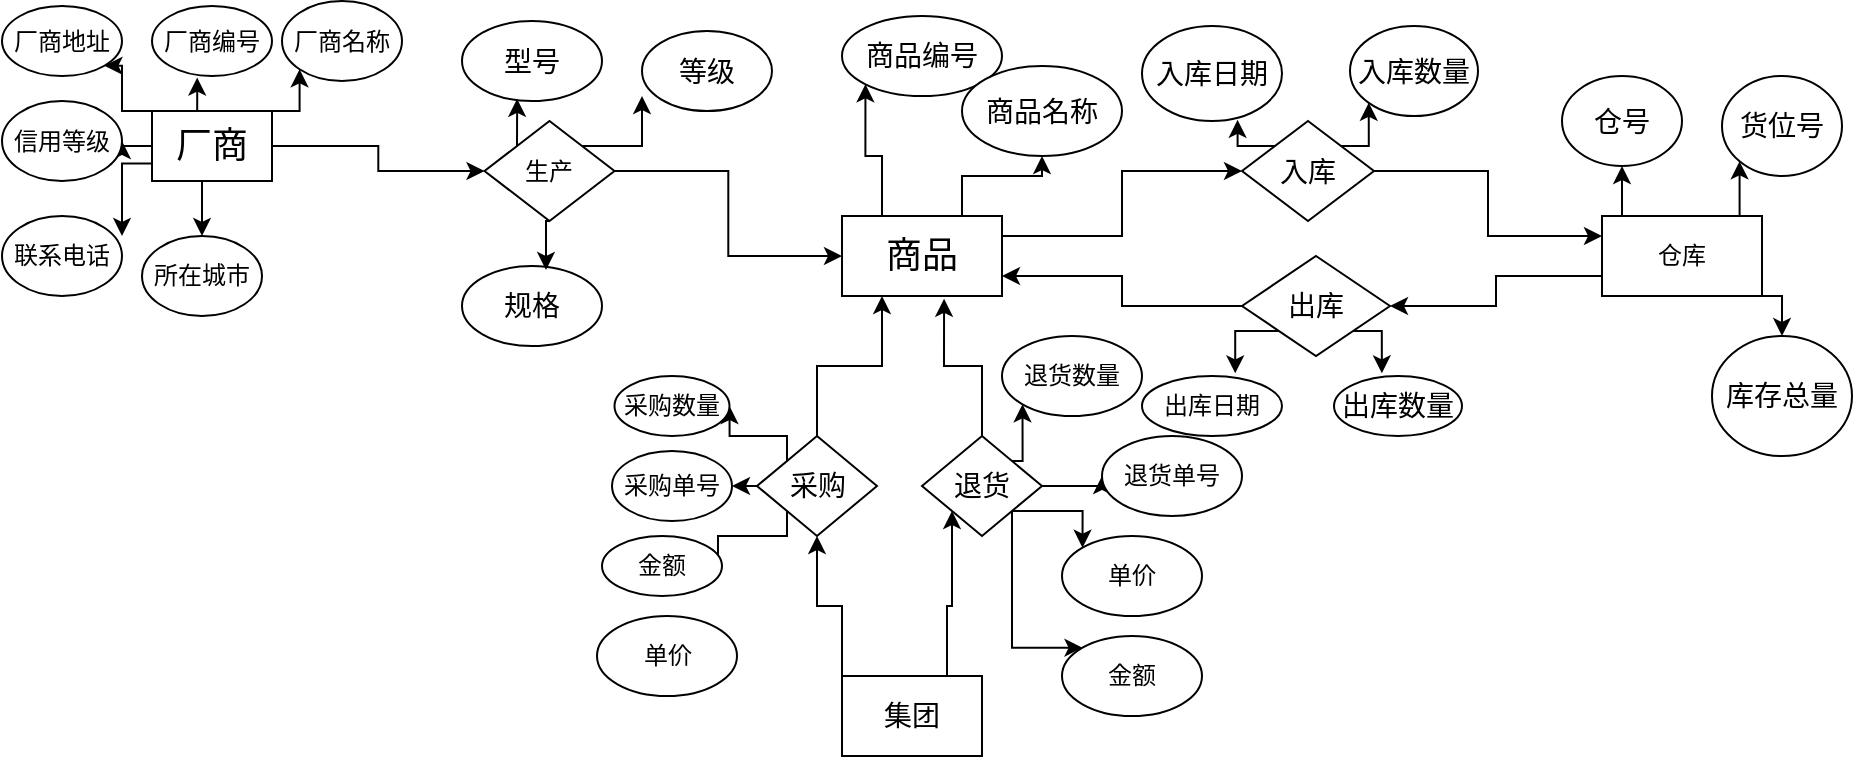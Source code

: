 <mxfile version="14.7.6" type="github">
  <diagram id="lPlMlr1b4dtAC2aUXnJ3" name="Page-1">
    <mxGraphModel dx="2105" dy="544" grid="1" gridSize="10" guides="1" tooltips="1" connect="1" arrows="1" fold="1" page="1" pageScale="1" pageWidth="827" pageHeight="1169" math="0" shadow="0">
      <root>
        <mxCell id="0" />
        <mxCell id="1" parent="0" />
        <mxCell id="IH7Bf5Sb94eKpPAkO9Rj-37" style="edgeStyle=orthogonalEdgeStyle;rounded=0;orthogonalLoop=1;jettySize=auto;html=1;exitX=1;exitY=0.25;exitDx=0;exitDy=0;" edge="1" parent="1" source="IH7Bf5Sb94eKpPAkO9Rj-1" target="IH7Bf5Sb94eKpPAkO9Rj-18">
          <mxGeometry relative="1" as="geometry" />
        </mxCell>
        <mxCell id="IH7Bf5Sb94eKpPAkO9Rj-65" style="edgeStyle=orthogonalEdgeStyle;rounded=0;orthogonalLoop=1;jettySize=auto;html=1;exitX=0.25;exitY=0;exitDx=0;exitDy=0;entryX=0;entryY=1;entryDx=0;entryDy=0;" edge="1" parent="1" source="IH7Bf5Sb94eKpPAkO9Rj-1" target="IH7Bf5Sb94eKpPAkO9Rj-4">
          <mxGeometry relative="1" as="geometry" />
        </mxCell>
        <mxCell id="IH7Bf5Sb94eKpPAkO9Rj-66" style="edgeStyle=orthogonalEdgeStyle;rounded=0;orthogonalLoop=1;jettySize=auto;html=1;exitX=0.75;exitY=0;exitDx=0;exitDy=0;entryX=0.5;entryY=1;entryDx=0;entryDy=0;" edge="1" parent="1" source="IH7Bf5Sb94eKpPAkO9Rj-1" target="IH7Bf5Sb94eKpPAkO9Rj-11">
          <mxGeometry relative="1" as="geometry" />
        </mxCell>
        <mxCell id="IH7Bf5Sb94eKpPAkO9Rj-1" value="&lt;font style=&quot;font-size: 18px&quot;&gt;商品&lt;/font&gt;" style="rounded=0;whiteSpace=wrap;html=1;" vertex="1" parent="1">
          <mxGeometry x="160" y="130" width="80" height="40" as="geometry" />
        </mxCell>
        <mxCell id="IH7Bf5Sb94eKpPAkO9Rj-4" value="&lt;font style=&quot;font-size: 14px&quot;&gt;商品编号&lt;/font&gt;" style="ellipse;whiteSpace=wrap;html=1;" vertex="1" parent="1">
          <mxGeometry x="160" y="30" width="80" height="40" as="geometry" />
        </mxCell>
        <mxCell id="IH7Bf5Sb94eKpPAkO9Rj-6" value="&lt;font style=&quot;font-size: 14px&quot;&gt;型号&lt;/font&gt;" style="ellipse;whiteSpace=wrap;html=1;" vertex="1" parent="1">
          <mxGeometry x="-30" y="32.5" width="70" height="40" as="geometry" />
        </mxCell>
        <mxCell id="IH7Bf5Sb94eKpPAkO9Rj-9" value="&lt;font style=&quot;font-size: 14px&quot;&gt;规格&lt;/font&gt;" style="ellipse;whiteSpace=wrap;html=1;" vertex="1" parent="1">
          <mxGeometry x="-30" y="155" width="70" height="40" as="geometry" />
        </mxCell>
        <mxCell id="IH7Bf5Sb94eKpPAkO9Rj-11" value="&lt;font style=&quot;font-size: 14px&quot;&gt;商品名称&lt;/font&gt;" style="ellipse;whiteSpace=wrap;html=1;" vertex="1" parent="1">
          <mxGeometry x="220" y="55" width="80" height="45" as="geometry" />
        </mxCell>
        <mxCell id="IH7Bf5Sb94eKpPAkO9Rj-13" value="&lt;font style=&quot;font-size: 14px&quot;&gt;等级&lt;/font&gt;" style="ellipse;whiteSpace=wrap;html=1;" vertex="1" parent="1">
          <mxGeometry x="60" y="37.5" width="65" height="40" as="geometry" />
        </mxCell>
        <mxCell id="IH7Bf5Sb94eKpPAkO9Rj-20" style="edgeStyle=orthogonalEdgeStyle;rounded=0;orthogonalLoop=1;jettySize=auto;html=1;exitX=0;exitY=0;exitDx=0;exitDy=0;entryX=0.683;entryY=0.988;entryDx=0;entryDy=0;entryPerimeter=0;" edge="1" parent="1" source="IH7Bf5Sb94eKpPAkO9Rj-18" target="IH7Bf5Sb94eKpPAkO9Rj-19">
          <mxGeometry relative="1" as="geometry" />
        </mxCell>
        <mxCell id="IH7Bf5Sb94eKpPAkO9Rj-22" style="edgeStyle=orthogonalEdgeStyle;rounded=0;orthogonalLoop=1;jettySize=auto;html=1;exitX=1;exitY=0;exitDx=0;exitDy=0;entryX=0;entryY=1;entryDx=0;entryDy=0;" edge="1" parent="1" source="IH7Bf5Sb94eKpPAkO9Rj-18" target="IH7Bf5Sb94eKpPAkO9Rj-21">
          <mxGeometry relative="1" as="geometry" />
        </mxCell>
        <mxCell id="IH7Bf5Sb94eKpPAkO9Rj-38" style="edgeStyle=orthogonalEdgeStyle;rounded=0;orthogonalLoop=1;jettySize=auto;html=1;exitX=1;exitY=0.5;exitDx=0;exitDy=0;entryX=0;entryY=0.25;entryDx=0;entryDy=0;" edge="1" parent="1" source="IH7Bf5Sb94eKpPAkO9Rj-18" target="IH7Bf5Sb94eKpPAkO9Rj-28">
          <mxGeometry relative="1" as="geometry">
            <mxPoint x="490" y="150" as="targetPoint" />
          </mxGeometry>
        </mxCell>
        <mxCell id="IH7Bf5Sb94eKpPAkO9Rj-18" value="&lt;font style=&quot;font-size: 14px&quot;&gt;入库&lt;/font&gt;" style="rhombus;whiteSpace=wrap;html=1;" vertex="1" parent="1">
          <mxGeometry x="360" y="82.5" width="66" height="50" as="geometry" />
        </mxCell>
        <mxCell id="IH7Bf5Sb94eKpPAkO9Rj-19" value="&lt;font style=&quot;font-size: 14px&quot;&gt;入库日期&lt;/font&gt;" style="ellipse;whiteSpace=wrap;html=1;" vertex="1" parent="1">
          <mxGeometry x="310" y="35" width="70" height="47.5" as="geometry" />
        </mxCell>
        <mxCell id="IH7Bf5Sb94eKpPAkO9Rj-21" value="&lt;font style=&quot;font-size: 14px&quot;&gt;入库数量&lt;/font&gt;" style="ellipse;whiteSpace=wrap;html=1;" vertex="1" parent="1">
          <mxGeometry x="414" y="35" width="64" height="45" as="geometry" />
        </mxCell>
        <mxCell id="IH7Bf5Sb94eKpPAkO9Rj-26" style="edgeStyle=orthogonalEdgeStyle;rounded=0;orthogonalLoop=1;jettySize=auto;html=1;exitX=0;exitY=1;exitDx=0;exitDy=0;entryX=0.666;entryY=-0.044;entryDx=0;entryDy=0;entryPerimeter=0;" edge="1" parent="1" source="IH7Bf5Sb94eKpPAkO9Rj-23" target="IH7Bf5Sb94eKpPAkO9Rj-24">
          <mxGeometry relative="1" as="geometry" />
        </mxCell>
        <mxCell id="IH7Bf5Sb94eKpPAkO9Rj-27" style="edgeStyle=orthogonalEdgeStyle;rounded=0;orthogonalLoop=1;jettySize=auto;html=1;exitX=1;exitY=1;exitDx=0;exitDy=0;entryX=0.374;entryY=-0.044;entryDx=0;entryDy=0;entryPerimeter=0;" edge="1" parent="1" source="IH7Bf5Sb94eKpPAkO9Rj-23" target="IH7Bf5Sb94eKpPAkO9Rj-25">
          <mxGeometry relative="1" as="geometry" />
        </mxCell>
        <mxCell id="IH7Bf5Sb94eKpPAkO9Rj-40" style="edgeStyle=orthogonalEdgeStyle;rounded=0;orthogonalLoop=1;jettySize=auto;html=1;exitX=0;exitY=0.5;exitDx=0;exitDy=0;entryX=1;entryY=0.75;entryDx=0;entryDy=0;" edge="1" parent="1" source="IH7Bf5Sb94eKpPAkO9Rj-23" target="IH7Bf5Sb94eKpPAkO9Rj-1">
          <mxGeometry relative="1" as="geometry" />
        </mxCell>
        <mxCell id="IH7Bf5Sb94eKpPAkO9Rj-23" value="&lt;font style=&quot;font-size: 14px&quot;&gt;出库&lt;/font&gt;" style="rhombus;whiteSpace=wrap;html=1;" vertex="1" parent="1">
          <mxGeometry x="360" y="150" width="74" height="50" as="geometry" />
        </mxCell>
        <mxCell id="IH7Bf5Sb94eKpPAkO9Rj-24" value="出库日期" style="ellipse;whiteSpace=wrap;html=1;" vertex="1" parent="1">
          <mxGeometry x="310" y="210" width="70" height="30" as="geometry" />
        </mxCell>
        <mxCell id="IH7Bf5Sb94eKpPAkO9Rj-25" value="&lt;font style=&quot;font-size: 14px&quot;&gt;出库数量&lt;/font&gt;" style="ellipse;whiteSpace=wrap;html=1;" vertex="1" parent="1">
          <mxGeometry x="406" y="210" width="64" height="30" as="geometry" />
        </mxCell>
        <mxCell id="IH7Bf5Sb94eKpPAkO9Rj-33" style="edgeStyle=orthogonalEdgeStyle;rounded=0;orthogonalLoop=1;jettySize=auto;html=1;exitX=0.25;exitY=0;exitDx=0;exitDy=0;entryX=0.5;entryY=1;entryDx=0;entryDy=0;" edge="1" parent="1" source="IH7Bf5Sb94eKpPAkO9Rj-28" target="IH7Bf5Sb94eKpPAkO9Rj-30">
          <mxGeometry relative="1" as="geometry" />
        </mxCell>
        <mxCell id="IH7Bf5Sb94eKpPAkO9Rj-34" style="edgeStyle=orthogonalEdgeStyle;rounded=0;orthogonalLoop=1;jettySize=auto;html=1;exitX=0.75;exitY=0;exitDx=0;exitDy=0;entryX=0;entryY=1;entryDx=0;entryDy=0;" edge="1" parent="1" source="IH7Bf5Sb94eKpPAkO9Rj-28" target="IH7Bf5Sb94eKpPAkO9Rj-31">
          <mxGeometry relative="1" as="geometry" />
        </mxCell>
        <mxCell id="IH7Bf5Sb94eKpPAkO9Rj-36" style="edgeStyle=orthogonalEdgeStyle;rounded=0;orthogonalLoop=1;jettySize=auto;html=1;exitX=0.75;exitY=1;exitDx=0;exitDy=0;entryX=0.5;entryY=0;entryDx=0;entryDy=0;" edge="1" parent="1" source="IH7Bf5Sb94eKpPAkO9Rj-28" target="IH7Bf5Sb94eKpPAkO9Rj-32">
          <mxGeometry relative="1" as="geometry" />
        </mxCell>
        <mxCell id="IH7Bf5Sb94eKpPAkO9Rj-39" style="edgeStyle=orthogonalEdgeStyle;rounded=0;orthogonalLoop=1;jettySize=auto;html=1;exitX=0;exitY=0.75;exitDx=0;exitDy=0;entryX=1;entryY=0.5;entryDx=0;entryDy=0;" edge="1" parent="1" source="IH7Bf5Sb94eKpPAkO9Rj-28" target="IH7Bf5Sb94eKpPAkO9Rj-23">
          <mxGeometry relative="1" as="geometry" />
        </mxCell>
        <mxCell id="IH7Bf5Sb94eKpPAkO9Rj-28" value="仓库" style="rounded=0;whiteSpace=wrap;html=1;" vertex="1" parent="1">
          <mxGeometry x="540" y="130" width="80" height="40" as="geometry" />
        </mxCell>
        <mxCell id="IH7Bf5Sb94eKpPAkO9Rj-30" value="&lt;font style=&quot;font-size: 14px&quot;&gt;仓号&lt;/font&gt;" style="ellipse;whiteSpace=wrap;html=1;" vertex="1" parent="1">
          <mxGeometry x="520" y="60" width="60" height="45" as="geometry" />
        </mxCell>
        <mxCell id="IH7Bf5Sb94eKpPAkO9Rj-31" value="&lt;font style=&quot;font-size: 14px&quot;&gt;货位号&lt;/font&gt;" style="ellipse;whiteSpace=wrap;html=1;" vertex="1" parent="1">
          <mxGeometry x="600" y="60" width="60" height="50" as="geometry" />
        </mxCell>
        <mxCell id="IH7Bf5Sb94eKpPAkO9Rj-32" value="&lt;font style=&quot;font-size: 14px&quot;&gt;库存总量&lt;/font&gt;" style="ellipse;whiteSpace=wrap;html=1;" vertex="1" parent="1">
          <mxGeometry x="595" y="190" width="70" height="60" as="geometry" />
        </mxCell>
        <mxCell id="IH7Bf5Sb94eKpPAkO9Rj-60" style="edgeStyle=orthogonalEdgeStyle;rounded=0;orthogonalLoop=1;jettySize=auto;html=1;exitX=0;exitY=0;exitDx=0;exitDy=0;entryX=0.5;entryY=1;entryDx=0;entryDy=0;" edge="1" parent="1" source="IH7Bf5Sb94eKpPAkO9Rj-41" target="IH7Bf5Sb94eKpPAkO9Rj-42">
          <mxGeometry relative="1" as="geometry" />
        </mxCell>
        <mxCell id="IH7Bf5Sb94eKpPAkO9Rj-62" style="edgeStyle=orthogonalEdgeStyle;rounded=0;orthogonalLoop=1;jettySize=auto;html=1;exitX=0.75;exitY=0;exitDx=0;exitDy=0;entryX=0;entryY=1;entryDx=0;entryDy=0;" edge="1" parent="1" source="IH7Bf5Sb94eKpPAkO9Rj-41" target="IH7Bf5Sb94eKpPAkO9Rj-43">
          <mxGeometry relative="1" as="geometry" />
        </mxCell>
        <mxCell id="IH7Bf5Sb94eKpPAkO9Rj-41" value="&lt;font style=&quot;font-size: 14px&quot;&gt;集团&lt;/font&gt;" style="rounded=0;whiteSpace=wrap;html=1;" vertex="1" parent="1">
          <mxGeometry x="160" y="360" width="70" height="40" as="geometry" />
        </mxCell>
        <mxCell id="IH7Bf5Sb94eKpPAkO9Rj-51" style="edgeStyle=orthogonalEdgeStyle;rounded=0;orthogonalLoop=1;jettySize=auto;html=1;exitX=0;exitY=0;exitDx=0;exitDy=0;entryX=1;entryY=0.5;entryDx=0;entryDy=0;" edge="1" parent="1" source="IH7Bf5Sb94eKpPAkO9Rj-42" target="IH7Bf5Sb94eKpPAkO9Rj-44">
          <mxGeometry relative="1" as="geometry">
            <Array as="points">
              <mxPoint x="133" y="240" />
              <mxPoint x="104" y="240" />
            </Array>
          </mxGeometry>
        </mxCell>
        <mxCell id="IH7Bf5Sb94eKpPAkO9Rj-52" style="edgeStyle=orthogonalEdgeStyle;rounded=0;orthogonalLoop=1;jettySize=auto;html=1;exitX=0;exitY=0.5;exitDx=0;exitDy=0;entryX=1;entryY=0.5;entryDx=0;entryDy=0;" edge="1" parent="1" source="IH7Bf5Sb94eKpPAkO9Rj-42" target="IH7Bf5Sb94eKpPAkO9Rj-45">
          <mxGeometry relative="1" as="geometry" />
        </mxCell>
        <mxCell id="IH7Bf5Sb94eKpPAkO9Rj-53" style="edgeStyle=orthogonalEdgeStyle;rounded=0;orthogonalLoop=1;jettySize=auto;html=1;exitX=0;exitY=1;exitDx=0;exitDy=0;entryX=1;entryY=0.5;entryDx=0;entryDy=0;" edge="1" parent="1" source="IH7Bf5Sb94eKpPAkO9Rj-42" target="IH7Bf5Sb94eKpPAkO9Rj-46">
          <mxGeometry relative="1" as="geometry">
            <Array as="points">
              <mxPoint x="133" y="290" />
              <mxPoint x="98" y="290" />
              <mxPoint x="98" y="305" />
            </Array>
          </mxGeometry>
        </mxCell>
        <mxCell id="IH7Bf5Sb94eKpPAkO9Rj-61" style="edgeStyle=orthogonalEdgeStyle;rounded=0;orthogonalLoop=1;jettySize=auto;html=1;exitX=0.5;exitY=0;exitDx=0;exitDy=0;entryX=0.25;entryY=1;entryDx=0;entryDy=0;" edge="1" parent="1" source="IH7Bf5Sb94eKpPAkO9Rj-42" target="IH7Bf5Sb94eKpPAkO9Rj-1">
          <mxGeometry relative="1" as="geometry" />
        </mxCell>
        <mxCell id="IH7Bf5Sb94eKpPAkO9Rj-42" value="&lt;font style=&quot;font-size: 14px&quot;&gt;采购&lt;/font&gt;" style="rhombus;whiteSpace=wrap;html=1;" vertex="1" parent="1">
          <mxGeometry x="117.5" y="240" width="60" height="50" as="geometry" />
        </mxCell>
        <mxCell id="IH7Bf5Sb94eKpPAkO9Rj-56" style="edgeStyle=orthogonalEdgeStyle;rounded=0;orthogonalLoop=1;jettySize=auto;html=1;exitX=1;exitY=0;exitDx=0;exitDy=0;entryX=0;entryY=1;entryDx=0;entryDy=0;" edge="1" parent="1" source="IH7Bf5Sb94eKpPAkO9Rj-43" target="IH7Bf5Sb94eKpPAkO9Rj-50">
          <mxGeometry relative="1" as="geometry" />
        </mxCell>
        <mxCell id="IH7Bf5Sb94eKpPAkO9Rj-58" style="edgeStyle=orthogonalEdgeStyle;rounded=0;orthogonalLoop=1;jettySize=auto;html=1;exitX=1;exitY=1;exitDx=0;exitDy=0;entryX=0;entryY=0;entryDx=0;entryDy=0;" edge="1" parent="1" source="IH7Bf5Sb94eKpPAkO9Rj-43" target="IH7Bf5Sb94eKpPAkO9Rj-49">
          <mxGeometry relative="1" as="geometry" />
        </mxCell>
        <mxCell id="IH7Bf5Sb94eKpPAkO9Rj-59" style="edgeStyle=orthogonalEdgeStyle;rounded=0;orthogonalLoop=1;jettySize=auto;html=1;exitX=1;exitY=1;exitDx=0;exitDy=0;entryX=0;entryY=0;entryDx=0;entryDy=0;" edge="1" parent="1" source="IH7Bf5Sb94eKpPAkO9Rj-43" target="IH7Bf5Sb94eKpPAkO9Rj-54">
          <mxGeometry relative="1" as="geometry">
            <Array as="points">
              <mxPoint x="245" y="346" />
            </Array>
          </mxGeometry>
        </mxCell>
        <mxCell id="IH7Bf5Sb94eKpPAkO9Rj-63" style="edgeStyle=orthogonalEdgeStyle;rounded=0;orthogonalLoop=1;jettySize=auto;html=1;exitX=0.5;exitY=0;exitDx=0;exitDy=0;entryX=0.638;entryY=1.035;entryDx=0;entryDy=0;entryPerimeter=0;" edge="1" parent="1" source="IH7Bf5Sb94eKpPAkO9Rj-43" target="IH7Bf5Sb94eKpPAkO9Rj-1">
          <mxGeometry relative="1" as="geometry" />
        </mxCell>
        <mxCell id="IH7Bf5Sb94eKpPAkO9Rj-64" style="edgeStyle=orthogonalEdgeStyle;rounded=0;orthogonalLoop=1;jettySize=auto;html=1;exitX=1;exitY=0.5;exitDx=0;exitDy=0;entryX=0;entryY=0.5;entryDx=0;entryDy=0;" edge="1" parent="1" source="IH7Bf5Sb94eKpPAkO9Rj-43" target="IH7Bf5Sb94eKpPAkO9Rj-48">
          <mxGeometry relative="1" as="geometry" />
        </mxCell>
        <mxCell id="IH7Bf5Sb94eKpPAkO9Rj-43" value="&lt;font style=&quot;font-size: 14px&quot;&gt;退货&lt;/font&gt;" style="rhombus;whiteSpace=wrap;html=1;" vertex="1" parent="1">
          <mxGeometry x="200" y="240" width="60" height="50" as="geometry" />
        </mxCell>
        <mxCell id="IH7Bf5Sb94eKpPAkO9Rj-44" value="采购数量" style="ellipse;whiteSpace=wrap;html=1;" vertex="1" parent="1">
          <mxGeometry x="46.25" y="210" width="57.5" height="30" as="geometry" />
        </mxCell>
        <mxCell id="IH7Bf5Sb94eKpPAkO9Rj-45" value="采购单号" style="ellipse;whiteSpace=wrap;html=1;" vertex="1" parent="1">
          <mxGeometry x="45" y="247.5" width="60" height="35" as="geometry" />
        </mxCell>
        <mxCell id="IH7Bf5Sb94eKpPAkO9Rj-46" value="金额" style="ellipse;whiteSpace=wrap;html=1;" vertex="1" parent="1">
          <mxGeometry x="40" y="290" width="60" height="30" as="geometry" />
        </mxCell>
        <mxCell id="IH7Bf5Sb94eKpPAkO9Rj-48" value="退货单号" style="ellipse;whiteSpace=wrap;html=1;" vertex="1" parent="1">
          <mxGeometry x="290" y="240" width="70" height="40" as="geometry" />
        </mxCell>
        <mxCell id="IH7Bf5Sb94eKpPAkO9Rj-49" value="单价" style="ellipse;whiteSpace=wrap;html=1;" vertex="1" parent="1">
          <mxGeometry x="270" y="290" width="70" height="40" as="geometry" />
        </mxCell>
        <mxCell id="IH7Bf5Sb94eKpPAkO9Rj-50" value="退货数量" style="ellipse;whiteSpace=wrap;html=1;" vertex="1" parent="1">
          <mxGeometry x="240" y="190" width="70" height="40" as="geometry" />
        </mxCell>
        <mxCell id="IH7Bf5Sb94eKpPAkO9Rj-54" value="金额" style="ellipse;whiteSpace=wrap;html=1;" vertex="1" parent="1">
          <mxGeometry x="270" y="340" width="70" height="40" as="geometry" />
        </mxCell>
        <mxCell id="IH7Bf5Sb94eKpPAkO9Rj-55" value="单价" style="ellipse;whiteSpace=wrap;html=1;" vertex="1" parent="1">
          <mxGeometry x="37.5" y="330" width="70" height="40" as="geometry" />
        </mxCell>
        <mxCell id="IH7Bf5Sb94eKpPAkO9Rj-74" style="edgeStyle=orthogonalEdgeStyle;rounded=0;orthogonalLoop=1;jettySize=auto;html=1;exitX=0;exitY=0;exitDx=0;exitDy=0;entryX=1;entryY=1;entryDx=0;entryDy=0;" edge="1" parent="1" source="IH7Bf5Sb94eKpPAkO9Rj-67" target="IH7Bf5Sb94eKpPAkO9Rj-71">
          <mxGeometry relative="1" as="geometry">
            <Array as="points">
              <mxPoint x="-200" y="78" />
              <mxPoint x="-200" y="55" />
            </Array>
          </mxGeometry>
        </mxCell>
        <mxCell id="IH7Bf5Sb94eKpPAkO9Rj-75" style="edgeStyle=orthogonalEdgeStyle;rounded=0;orthogonalLoop=1;jettySize=auto;html=1;exitX=0.25;exitY=0;exitDx=0;exitDy=0;entryX=0.377;entryY=1.023;entryDx=0;entryDy=0;entryPerimeter=0;" edge="1" parent="1" source="IH7Bf5Sb94eKpPAkO9Rj-67" target="IH7Bf5Sb94eKpPAkO9Rj-68">
          <mxGeometry relative="1" as="geometry" />
        </mxCell>
        <mxCell id="IH7Bf5Sb94eKpPAkO9Rj-76" style="edgeStyle=orthogonalEdgeStyle;rounded=0;orthogonalLoop=1;jettySize=auto;html=1;exitX=0.75;exitY=0;exitDx=0;exitDy=0;entryX=0;entryY=1;entryDx=0;entryDy=0;" edge="1" parent="1" source="IH7Bf5Sb94eKpPAkO9Rj-67" target="IH7Bf5Sb94eKpPAkO9Rj-69">
          <mxGeometry relative="1" as="geometry" />
        </mxCell>
        <mxCell id="IH7Bf5Sb94eKpPAkO9Rj-77" style="edgeStyle=orthogonalEdgeStyle;rounded=0;orthogonalLoop=1;jettySize=auto;html=1;exitX=0;exitY=0.5;exitDx=0;exitDy=0;entryX=1;entryY=0.5;entryDx=0;entryDy=0;" edge="1" parent="1" source="IH7Bf5Sb94eKpPAkO9Rj-67" target="IH7Bf5Sb94eKpPAkO9Rj-72">
          <mxGeometry relative="1" as="geometry" />
        </mxCell>
        <mxCell id="IH7Bf5Sb94eKpPAkO9Rj-79" style="edgeStyle=orthogonalEdgeStyle;rounded=0;orthogonalLoop=1;jettySize=auto;html=1;exitX=0;exitY=0.75;exitDx=0;exitDy=0;entryX=1;entryY=0.25;entryDx=0;entryDy=0;entryPerimeter=0;" edge="1" parent="1" source="IH7Bf5Sb94eKpPAkO9Rj-67" target="IH7Bf5Sb94eKpPAkO9Rj-73">
          <mxGeometry relative="1" as="geometry" />
        </mxCell>
        <mxCell id="IH7Bf5Sb94eKpPAkO9Rj-80" style="edgeStyle=orthogonalEdgeStyle;rounded=0;orthogonalLoop=1;jettySize=auto;html=1;exitX=0.5;exitY=1;exitDx=0;exitDy=0;entryX=0.5;entryY=0;entryDx=0;entryDy=0;" edge="1" parent="1" source="IH7Bf5Sb94eKpPAkO9Rj-67" target="IH7Bf5Sb94eKpPAkO9Rj-70">
          <mxGeometry relative="1" as="geometry" />
        </mxCell>
        <mxCell id="IH7Bf5Sb94eKpPAkO9Rj-85" style="edgeStyle=orthogonalEdgeStyle;rounded=0;orthogonalLoop=1;jettySize=auto;html=1;exitX=1;exitY=0.5;exitDx=0;exitDy=0;entryX=0;entryY=0.5;entryDx=0;entryDy=0;" edge="1" parent="1" source="IH7Bf5Sb94eKpPAkO9Rj-67" target="IH7Bf5Sb94eKpPAkO9Rj-81">
          <mxGeometry relative="1" as="geometry" />
        </mxCell>
        <mxCell id="IH7Bf5Sb94eKpPAkO9Rj-67" value="&lt;font style=&quot;font-size: 18px&quot;&gt;厂商&lt;/font&gt;" style="rounded=0;whiteSpace=wrap;html=1;" vertex="1" parent="1">
          <mxGeometry x="-185" y="77.5" width="60" height="35" as="geometry" />
        </mxCell>
        <mxCell id="IH7Bf5Sb94eKpPAkO9Rj-68" value="厂商编号" style="ellipse;whiteSpace=wrap;html=1;" vertex="1" parent="1">
          <mxGeometry x="-185" y="25" width="60" height="35" as="geometry" />
        </mxCell>
        <mxCell id="IH7Bf5Sb94eKpPAkO9Rj-69" value="厂商名称" style="ellipse;whiteSpace=wrap;html=1;" vertex="1" parent="1">
          <mxGeometry x="-120" y="22.5" width="60" height="40" as="geometry" />
        </mxCell>
        <mxCell id="IH7Bf5Sb94eKpPAkO9Rj-70" value="所在城市" style="ellipse;whiteSpace=wrap;html=1;" vertex="1" parent="1">
          <mxGeometry x="-190" y="140" width="60" height="40" as="geometry" />
        </mxCell>
        <mxCell id="IH7Bf5Sb94eKpPAkO9Rj-71" value="厂商地址" style="ellipse;whiteSpace=wrap;html=1;" vertex="1" parent="1">
          <mxGeometry x="-260" y="25" width="60" height="35" as="geometry" />
        </mxCell>
        <mxCell id="IH7Bf5Sb94eKpPAkO9Rj-72" value="信用等级" style="ellipse;whiteSpace=wrap;html=1;" vertex="1" parent="1">
          <mxGeometry x="-260" y="72.5" width="60" height="40" as="geometry" />
        </mxCell>
        <mxCell id="IH7Bf5Sb94eKpPAkO9Rj-73" value="联系电话" style="ellipse;whiteSpace=wrap;html=1;" vertex="1" parent="1">
          <mxGeometry x="-260" y="130" width="60" height="40" as="geometry" />
        </mxCell>
        <mxCell id="IH7Bf5Sb94eKpPAkO9Rj-82" style="edgeStyle=orthogonalEdgeStyle;rounded=0;orthogonalLoop=1;jettySize=auto;html=1;exitX=0.5;exitY=1;exitDx=0;exitDy=0;entryX=0.6;entryY=0.05;entryDx=0;entryDy=0;entryPerimeter=0;" edge="1" parent="1" source="IH7Bf5Sb94eKpPAkO9Rj-81" target="IH7Bf5Sb94eKpPAkO9Rj-9">
          <mxGeometry relative="1" as="geometry" />
        </mxCell>
        <mxCell id="IH7Bf5Sb94eKpPAkO9Rj-83" style="edgeStyle=orthogonalEdgeStyle;rounded=0;orthogonalLoop=1;jettySize=auto;html=1;exitX=0;exitY=0;exitDx=0;exitDy=0;entryX=0.394;entryY=0.973;entryDx=0;entryDy=0;entryPerimeter=0;" edge="1" parent="1" source="IH7Bf5Sb94eKpPAkO9Rj-81" target="IH7Bf5Sb94eKpPAkO9Rj-6">
          <mxGeometry relative="1" as="geometry" />
        </mxCell>
        <mxCell id="IH7Bf5Sb94eKpPAkO9Rj-84" style="edgeStyle=orthogonalEdgeStyle;rounded=0;orthogonalLoop=1;jettySize=auto;html=1;exitX=1;exitY=0;exitDx=0;exitDy=0;entryX=0;entryY=0.813;entryDx=0;entryDy=0;entryPerimeter=0;" edge="1" parent="1" source="IH7Bf5Sb94eKpPAkO9Rj-81" target="IH7Bf5Sb94eKpPAkO9Rj-13">
          <mxGeometry relative="1" as="geometry" />
        </mxCell>
        <mxCell id="IH7Bf5Sb94eKpPAkO9Rj-86" style="edgeStyle=orthogonalEdgeStyle;rounded=0;orthogonalLoop=1;jettySize=auto;html=1;exitX=1;exitY=0.5;exitDx=0;exitDy=0;entryX=0;entryY=0.5;entryDx=0;entryDy=0;" edge="1" parent="1" source="IH7Bf5Sb94eKpPAkO9Rj-81" target="IH7Bf5Sb94eKpPAkO9Rj-1">
          <mxGeometry relative="1" as="geometry" />
        </mxCell>
        <mxCell id="IH7Bf5Sb94eKpPAkO9Rj-81" value="生产" style="rhombus;whiteSpace=wrap;html=1;" vertex="1" parent="1">
          <mxGeometry x="-18.75" y="82.5" width="65" height="50" as="geometry" />
        </mxCell>
      </root>
    </mxGraphModel>
  </diagram>
</mxfile>
